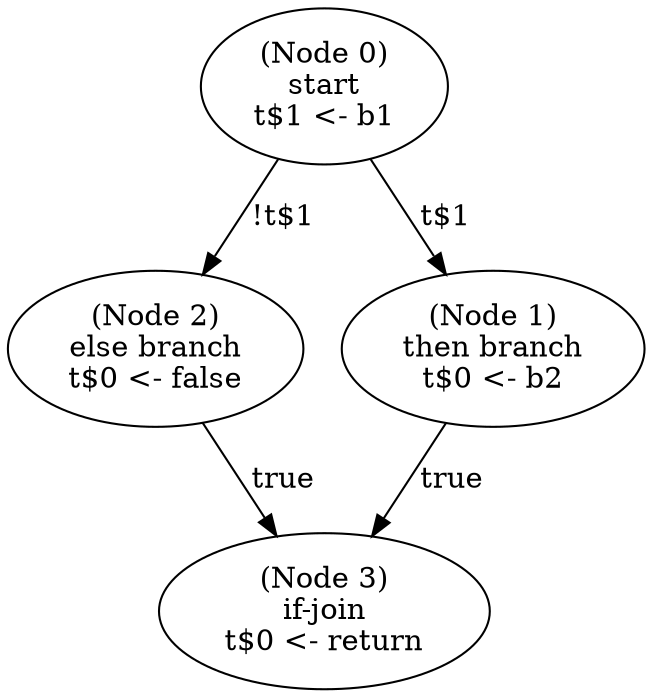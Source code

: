 digraph and_post {
  n0 [label="(Node 0)\nstart\nt$1 <- b1\n"];
 n0 -> n2 [label="!t$1"];
 n0 -> n1 [label="t$1"];
  n1 [label="(Node 1)\nthen branch\nt$0 <- b2\n"];
 n1 -> n3 [label="true"];
  n2 [label="(Node 2)\nelse branch\nt$0 <- false\n"];
 n2 -> n3 [label="true"];
  n3 [label="(Node 3)\nif-join\nt$0 <- return\n"];
}
